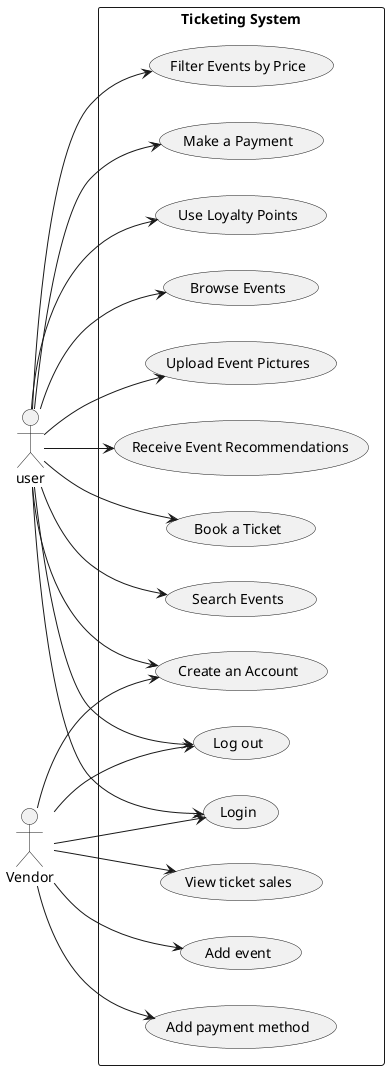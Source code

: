 @startuml UsecaseDiagram_All
left to right direction
actor user
actor Vendor

rectangle "Ticketing System"{
    usecase "Book a Ticket" as UC1
    usecase "Search Events" as UC2
    usecase "Filter Events by Price" as UC3
    usecase "Make a Payment" as UC4
    usecase "Login" as UC5
    usecase "Create an Account" as UC6
    usecase "Use Loyalty Points" as UC7
    usecase "Browse Events" as UC9
    usecase "Add event" as UC10
    usecase "Add payment method" as UC11
    usecase "View ticket sales" as UC12
    usecase "Log out" as UC13
    usecase "Upload Event Pictures" as UC14
    usecase "Receive Event Recommendations" as UC15



user -->UC1
user -->UC2
user -->UC3
user -->UC4
user -->UC5
user -->UC6
user -->UC7
user -->UC9
user -->UC13
user -->UC14
user -->UC15
Vendor --> UC5
Vendor -->UC6
Vendor --> UC10
Vendor --> UC11
Vendor --> UC12
Vendor --> UC13


}
@enduml